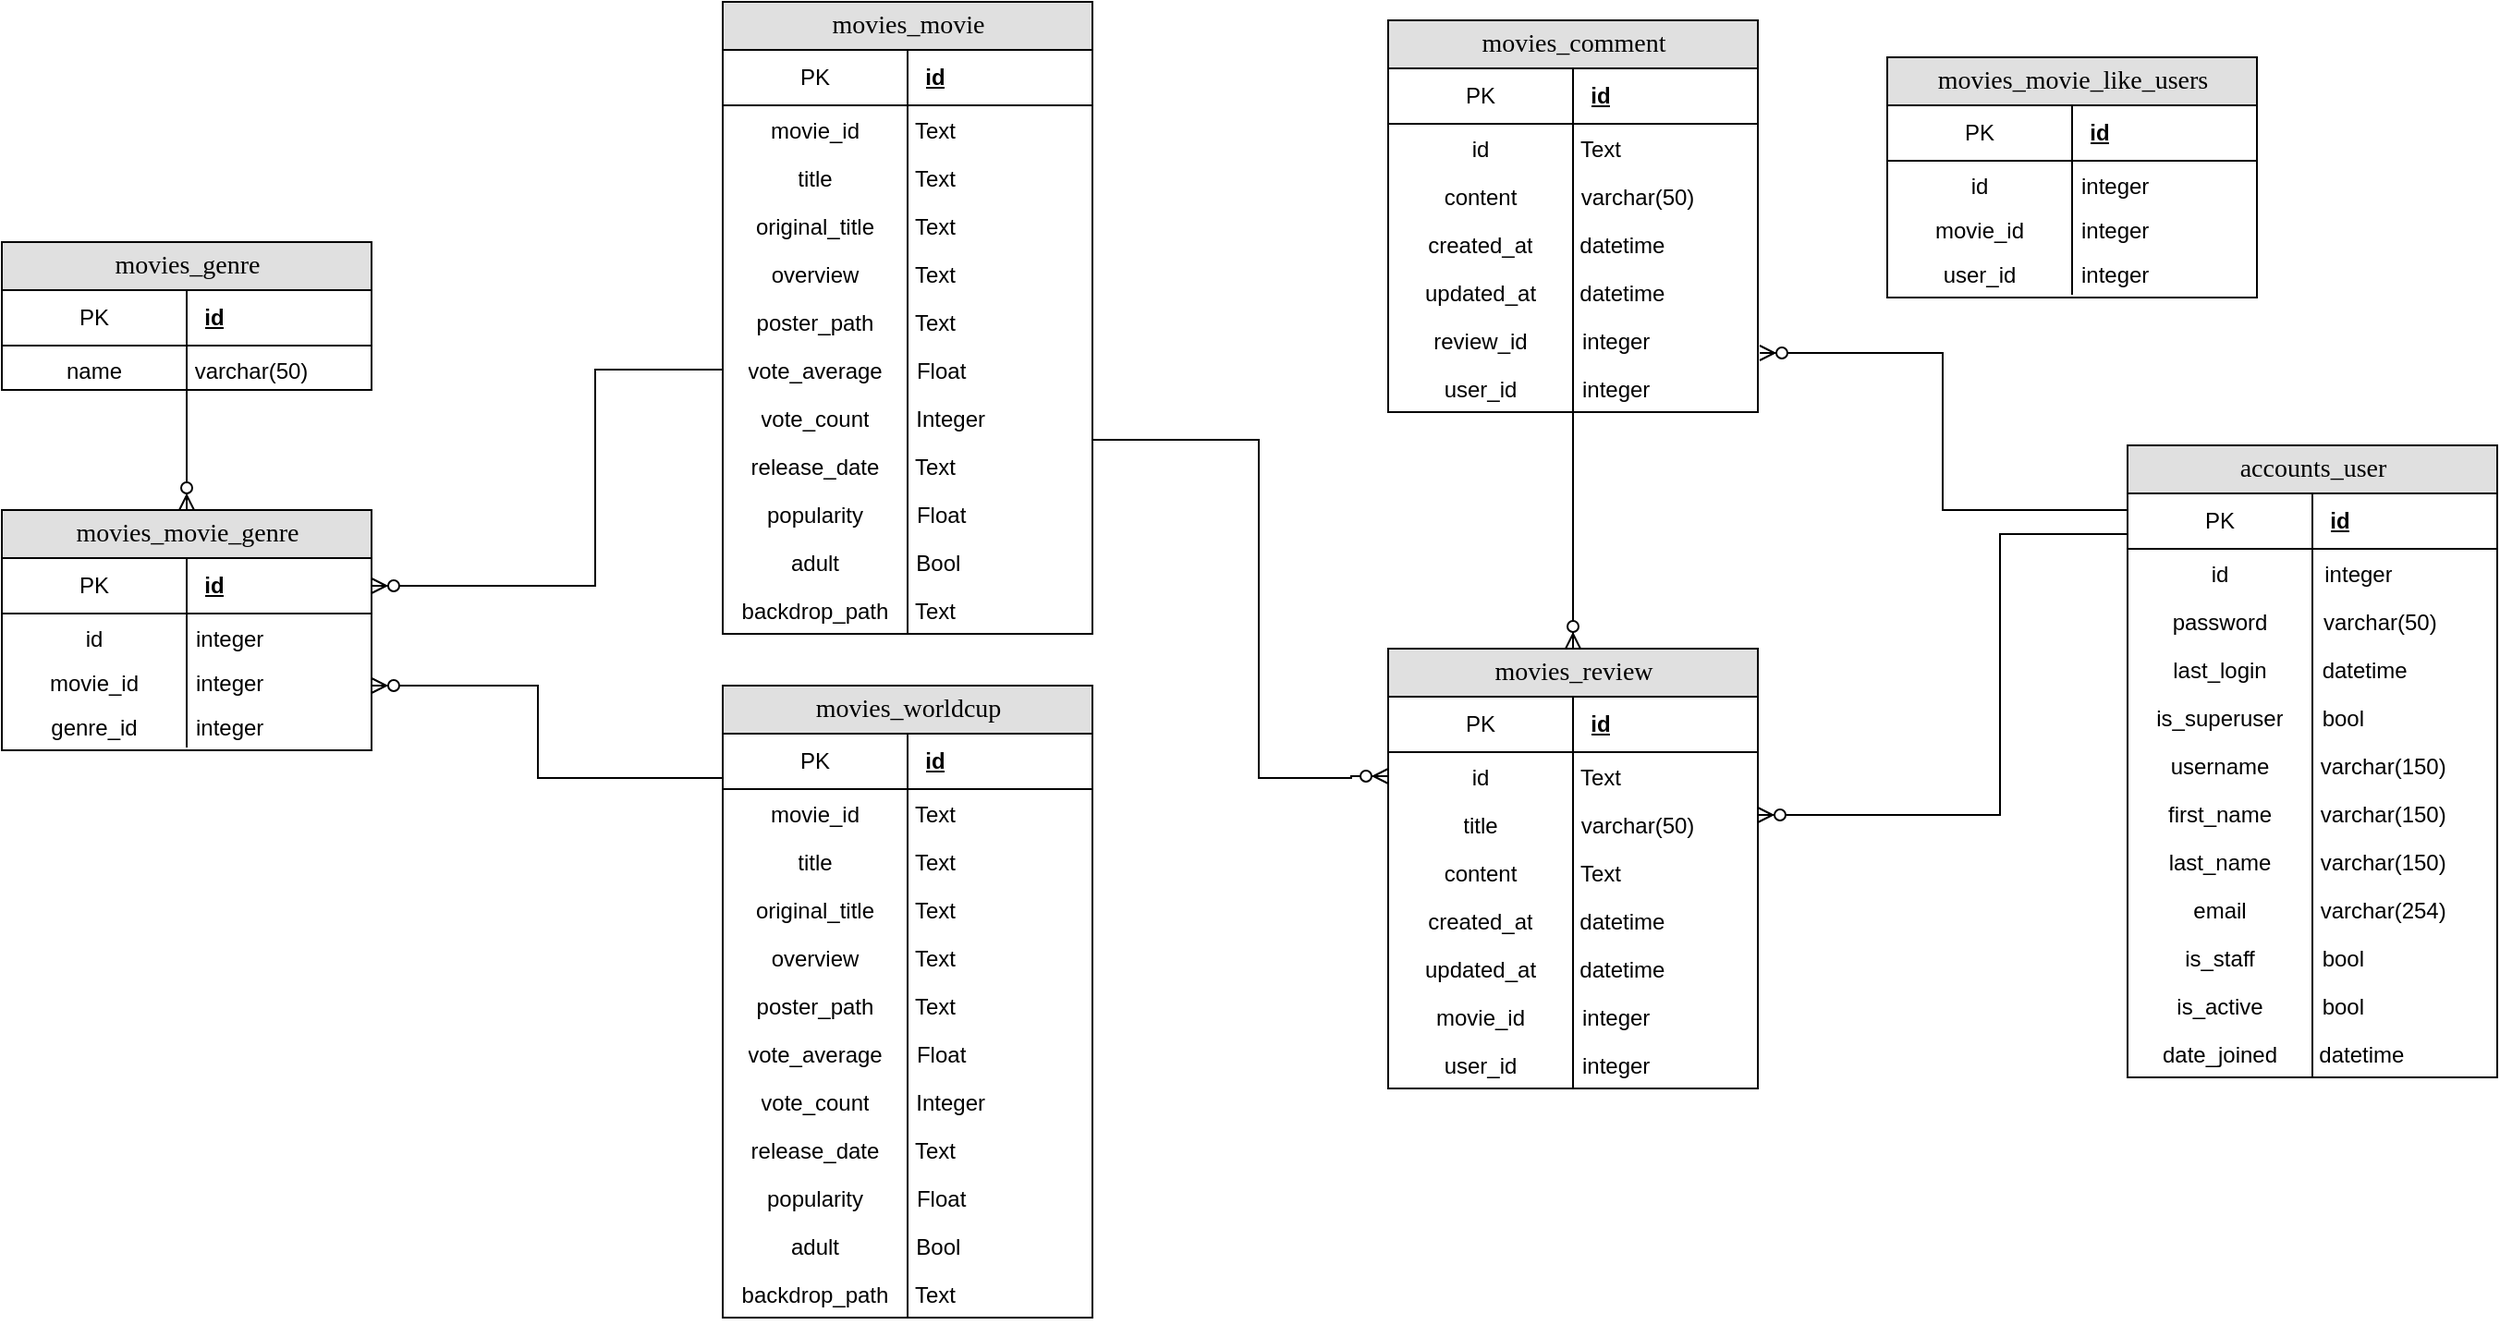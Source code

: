 <mxfile version="21.3.3" type="device">
  <diagram name="Page-1" id="e56a1550-8fbb-45ad-956c-1786394a9013">
    <mxGraphModel dx="2049" dy="1137" grid="1" gridSize="10" guides="1" tooltips="1" connect="1" arrows="1" fold="1" page="1" pageScale="1" pageWidth="1100" pageHeight="850" background="none" math="0" shadow="0">
      <root>
        <mxCell id="0" />
        <mxCell id="1" parent="0" />
        <mxCell id="yacdEGkcFhaqMKAfXrDm-109" value="movies_movie" style="swimlane;html=1;fontStyle=0;childLayout=stackLayout;horizontal=1;startSize=26;fillColor=#e0e0e0;horizontalStack=0;resizeParent=1;resizeLast=0;collapsible=1;marginBottom=0;swimlaneFillColor=#ffffff;align=center;rounded=0;shadow=0;comic=0;labelBackgroundColor=none;strokeWidth=1;fontFamily=Verdana;fontSize=14" vertex="1" parent="1">
          <mxGeometry x="410" y="40" width="200" height="342" as="geometry">
            <mxRectangle x="120" y="50" width="80" height="30" as="alternateBounds" />
          </mxGeometry>
        </mxCell>
        <mxCell id="yacdEGkcFhaqMKAfXrDm-110" value="id" style="shape=partialRectangle;top=0;left=0;right=0;bottom=1;html=1;align=center;verticalAlign=middle;fillColor=none;spacingLeft=34;spacingRight=4;whiteSpace=wrap;overflow=hidden;rotatable=0;points=[[0,0.5],[1,0.5]];portConstraint=eastwest;dropTarget=0;fontStyle=5;" vertex="1" parent="yacdEGkcFhaqMKAfXrDm-109">
          <mxGeometry y="26" width="200" height="30" as="geometry" />
        </mxCell>
        <mxCell id="yacdEGkcFhaqMKAfXrDm-111" value="PK" style="shape=partialRectangle;top=0;left=0;bottom=0;html=1;fillColor=none;align=center;verticalAlign=middle;spacingLeft=4;spacingRight=4;whiteSpace=wrap;overflow=hidden;rotatable=0;points=[];portConstraint=eastwest;part=1;" vertex="1" connectable="0" parent="yacdEGkcFhaqMKAfXrDm-110">
          <mxGeometry width="100" height="30" as="geometry" />
        </mxCell>
        <mxCell id="yacdEGkcFhaqMKAfXrDm-132" value="Text" style="shape=partialRectangle;top=0;left=0;right=0;bottom=0;html=1;align=center;verticalAlign=top;fillColor=none;spacingLeft=34;spacingRight=4;whiteSpace=wrap;overflow=hidden;rotatable=0;points=[[0,0.5],[1,0.5]];portConstraint=eastwest;dropTarget=0;" vertex="1" parent="yacdEGkcFhaqMKAfXrDm-109">
          <mxGeometry y="56" width="200" height="26" as="geometry" />
        </mxCell>
        <mxCell id="yacdEGkcFhaqMKAfXrDm-133" value="movie_id" style="shape=partialRectangle;top=0;left=0;bottom=0;html=1;fillColor=none;align=center;verticalAlign=top;spacingLeft=4;spacingRight=4;whiteSpace=wrap;overflow=hidden;rotatable=0;points=[];portConstraint=eastwest;part=1;" vertex="1" connectable="0" parent="yacdEGkcFhaqMKAfXrDm-132">
          <mxGeometry width="100" height="26" as="geometry" />
        </mxCell>
        <mxCell id="yacdEGkcFhaqMKAfXrDm-149" value="Text" style="shape=partialRectangle;top=0;left=0;right=0;bottom=0;html=1;align=center;verticalAlign=top;fillColor=none;spacingLeft=34;spacingRight=4;whiteSpace=wrap;overflow=hidden;rotatable=0;points=[[0,0.5],[1,0.5]];portConstraint=eastwest;dropTarget=0;" vertex="1" parent="yacdEGkcFhaqMKAfXrDm-109">
          <mxGeometry y="82" width="200" height="26" as="geometry" />
        </mxCell>
        <mxCell id="yacdEGkcFhaqMKAfXrDm-150" value="title" style="shape=partialRectangle;top=0;left=0;bottom=0;html=1;fillColor=none;align=center;verticalAlign=top;spacingLeft=4;spacingRight=4;whiteSpace=wrap;overflow=hidden;rotatable=0;points=[];portConstraint=eastwest;part=1;" vertex="1" connectable="0" parent="yacdEGkcFhaqMKAfXrDm-149">
          <mxGeometry width="100" height="26" as="geometry" />
        </mxCell>
        <mxCell id="yacdEGkcFhaqMKAfXrDm-151" value="Text" style="shape=partialRectangle;top=0;left=0;right=0;bottom=0;html=1;align=center;verticalAlign=top;fillColor=none;spacingLeft=34;spacingRight=4;whiteSpace=wrap;overflow=hidden;rotatable=0;points=[[0,0.5],[1,0.5]];portConstraint=eastwest;dropTarget=0;" vertex="1" parent="yacdEGkcFhaqMKAfXrDm-109">
          <mxGeometry y="108" width="200" height="26" as="geometry" />
        </mxCell>
        <mxCell id="yacdEGkcFhaqMKAfXrDm-152" value="original_title" style="shape=partialRectangle;top=0;left=0;bottom=0;html=1;fillColor=none;align=center;verticalAlign=top;spacingLeft=4;spacingRight=4;whiteSpace=wrap;overflow=hidden;rotatable=0;points=[];portConstraint=eastwest;part=1;" vertex="1" connectable="0" parent="yacdEGkcFhaqMKAfXrDm-151">
          <mxGeometry width="100" height="26" as="geometry" />
        </mxCell>
        <mxCell id="yacdEGkcFhaqMKAfXrDm-153" value="Text" style="shape=partialRectangle;top=0;left=0;right=0;bottom=0;html=1;align=center;verticalAlign=top;fillColor=none;spacingLeft=34;spacingRight=4;whiteSpace=wrap;overflow=hidden;rotatable=0;points=[[0,0.5],[1,0.5]];portConstraint=eastwest;dropTarget=0;" vertex="1" parent="yacdEGkcFhaqMKAfXrDm-109">
          <mxGeometry y="134" width="200" height="26" as="geometry" />
        </mxCell>
        <mxCell id="yacdEGkcFhaqMKAfXrDm-154" value="overview" style="shape=partialRectangle;top=0;left=0;bottom=0;html=1;fillColor=none;align=center;verticalAlign=top;spacingLeft=4;spacingRight=4;whiteSpace=wrap;overflow=hidden;rotatable=0;points=[];portConstraint=eastwest;part=1;" vertex="1" connectable="0" parent="yacdEGkcFhaqMKAfXrDm-153">
          <mxGeometry width="100" height="26" as="geometry" />
        </mxCell>
        <mxCell id="yacdEGkcFhaqMKAfXrDm-161" value="Text" style="shape=partialRectangle;top=0;left=0;right=0;bottom=0;html=1;align=center;verticalAlign=top;fillColor=none;spacingLeft=34;spacingRight=4;whiteSpace=wrap;overflow=hidden;rotatable=0;points=[[0,0.5],[1,0.5]];portConstraint=eastwest;dropTarget=0;" vertex="1" parent="yacdEGkcFhaqMKAfXrDm-109">
          <mxGeometry y="160" width="200" height="26" as="geometry" />
        </mxCell>
        <mxCell id="yacdEGkcFhaqMKAfXrDm-162" value="poster_path" style="shape=partialRectangle;top=0;left=0;bottom=0;html=1;fillColor=none;align=center;verticalAlign=top;spacingLeft=4;spacingRight=4;whiteSpace=wrap;overflow=hidden;rotatable=0;points=[];portConstraint=eastwest;part=1;" vertex="1" connectable="0" parent="yacdEGkcFhaqMKAfXrDm-161">
          <mxGeometry width="100" height="26" as="geometry" />
        </mxCell>
        <mxCell id="yacdEGkcFhaqMKAfXrDm-165" value="&amp;nbsp; Float" style="shape=partialRectangle;top=0;left=0;right=0;bottom=0;html=1;align=center;verticalAlign=top;fillColor=none;spacingLeft=34;spacingRight=4;whiteSpace=wrap;overflow=hidden;rotatable=0;points=[[0,0.5],[1,0.5]];portConstraint=eastwest;dropTarget=0;" vertex="1" parent="yacdEGkcFhaqMKAfXrDm-109">
          <mxGeometry y="186" width="200" height="26" as="geometry" />
        </mxCell>
        <mxCell id="yacdEGkcFhaqMKAfXrDm-166" value="vote_average" style="shape=partialRectangle;top=0;left=0;bottom=0;html=1;fillColor=none;align=center;verticalAlign=top;spacingLeft=4;spacingRight=4;whiteSpace=wrap;overflow=hidden;rotatable=0;points=[];portConstraint=eastwest;part=1;" vertex="1" connectable="0" parent="yacdEGkcFhaqMKAfXrDm-165">
          <mxGeometry width="100" height="26" as="geometry" />
        </mxCell>
        <mxCell id="yacdEGkcFhaqMKAfXrDm-163" value="&amp;nbsp; &amp;nbsp; &amp;nbsp;Integer" style="shape=partialRectangle;top=0;left=0;right=0;bottom=0;html=1;align=center;verticalAlign=top;fillColor=none;spacingLeft=34;spacingRight=4;whiteSpace=wrap;overflow=hidden;rotatable=0;points=[[0,0.5],[1,0.5]];portConstraint=eastwest;dropTarget=0;" vertex="1" parent="yacdEGkcFhaqMKAfXrDm-109">
          <mxGeometry y="212" width="200" height="26" as="geometry" />
        </mxCell>
        <mxCell id="yacdEGkcFhaqMKAfXrDm-164" value="vote_count" style="shape=partialRectangle;top=0;left=0;bottom=0;html=1;fillColor=none;align=center;verticalAlign=top;spacingLeft=4;spacingRight=4;whiteSpace=wrap;overflow=hidden;rotatable=0;points=[];portConstraint=eastwest;part=1;" vertex="1" connectable="0" parent="yacdEGkcFhaqMKAfXrDm-163">
          <mxGeometry width="100" height="26" as="geometry" />
        </mxCell>
        <mxCell id="yacdEGkcFhaqMKAfXrDm-159" value="Text" style="shape=partialRectangle;top=0;left=0;right=0;bottom=0;html=1;align=center;verticalAlign=top;fillColor=none;spacingLeft=34;spacingRight=4;whiteSpace=wrap;overflow=hidden;rotatable=0;points=[[0,0.5],[1,0.5]];portConstraint=eastwest;dropTarget=0;" vertex="1" parent="yacdEGkcFhaqMKAfXrDm-109">
          <mxGeometry y="238" width="200" height="26" as="geometry" />
        </mxCell>
        <mxCell id="yacdEGkcFhaqMKAfXrDm-160" value="release_date" style="shape=partialRectangle;top=0;left=0;bottom=0;html=1;fillColor=none;align=center;verticalAlign=top;spacingLeft=4;spacingRight=4;whiteSpace=wrap;overflow=hidden;rotatable=0;points=[];portConstraint=eastwest;part=1;" vertex="1" connectable="0" parent="yacdEGkcFhaqMKAfXrDm-159">
          <mxGeometry width="100" height="26" as="geometry" />
        </mxCell>
        <mxCell id="yacdEGkcFhaqMKAfXrDm-157" value="&amp;nbsp; Float" style="shape=partialRectangle;top=0;left=0;right=0;bottom=0;html=1;align=center;verticalAlign=top;fillColor=none;spacingLeft=34;spacingRight=4;whiteSpace=wrap;overflow=hidden;rotatable=0;points=[[0,0.5],[1,0.5]];portConstraint=eastwest;dropTarget=0;" vertex="1" parent="yacdEGkcFhaqMKAfXrDm-109">
          <mxGeometry y="264" width="200" height="26" as="geometry" />
        </mxCell>
        <mxCell id="yacdEGkcFhaqMKAfXrDm-158" value="popularity" style="shape=partialRectangle;top=0;left=0;bottom=0;html=1;fillColor=none;align=center;verticalAlign=top;spacingLeft=4;spacingRight=4;whiteSpace=wrap;overflow=hidden;rotatable=0;points=[];portConstraint=eastwest;part=1;" vertex="1" connectable="0" parent="yacdEGkcFhaqMKAfXrDm-157">
          <mxGeometry width="100" height="26" as="geometry" />
        </mxCell>
        <mxCell id="yacdEGkcFhaqMKAfXrDm-147" value="&amp;nbsp;Bool" style="shape=partialRectangle;top=0;left=0;right=0;bottom=0;html=1;align=center;verticalAlign=top;fillColor=none;spacingLeft=34;spacingRight=4;whiteSpace=wrap;overflow=hidden;rotatable=0;points=[[0,0.5],[1,0.5]];portConstraint=eastwest;dropTarget=0;" vertex="1" parent="yacdEGkcFhaqMKAfXrDm-109">
          <mxGeometry y="290" width="200" height="26" as="geometry" />
        </mxCell>
        <mxCell id="yacdEGkcFhaqMKAfXrDm-148" value="adult" style="shape=partialRectangle;top=0;left=0;bottom=0;html=1;fillColor=none;align=center;verticalAlign=top;spacingLeft=4;spacingRight=4;whiteSpace=wrap;overflow=hidden;rotatable=0;points=[];portConstraint=eastwest;part=1;" vertex="1" connectable="0" parent="yacdEGkcFhaqMKAfXrDm-147">
          <mxGeometry width="100" height="26" as="geometry" />
        </mxCell>
        <mxCell id="yacdEGkcFhaqMKAfXrDm-145" value="Text" style="shape=partialRectangle;top=0;left=0;right=0;bottom=0;html=1;align=center;verticalAlign=top;fillColor=none;spacingLeft=34;spacingRight=4;whiteSpace=wrap;overflow=hidden;rotatable=0;points=[[0,0.5],[1,0.5]];portConstraint=eastwest;dropTarget=0;" vertex="1" parent="yacdEGkcFhaqMKAfXrDm-109">
          <mxGeometry y="316" width="200" height="26" as="geometry" />
        </mxCell>
        <mxCell id="yacdEGkcFhaqMKAfXrDm-146" value="&lt;font style=&quot;font-size: 12px;&quot;&gt;backdrop_path&lt;/font&gt;" style="shape=partialRectangle;top=0;left=0;bottom=0;html=1;fillColor=none;align=center;verticalAlign=top;spacingLeft=4;spacingRight=4;whiteSpace=wrap;overflow=hidden;rotatable=0;points=[];portConstraint=eastwest;part=1;" vertex="1" connectable="0" parent="yacdEGkcFhaqMKAfXrDm-145">
          <mxGeometry width="100" height="26" as="geometry" />
        </mxCell>
        <mxCell id="yacdEGkcFhaqMKAfXrDm-169" value="movies_worldcup" style="swimlane;html=1;fontStyle=0;childLayout=stackLayout;horizontal=1;startSize=26;fillColor=#e0e0e0;horizontalStack=0;resizeParent=1;resizeLast=0;collapsible=1;marginBottom=0;swimlaneFillColor=#ffffff;align=center;rounded=0;shadow=0;comic=0;labelBackgroundColor=none;strokeWidth=1;fontFamily=Verdana;fontSize=14" vertex="1" parent="1">
          <mxGeometry x="410" y="410" width="200" height="342" as="geometry">
            <mxRectangle x="120" y="50" width="80" height="30" as="alternateBounds" />
          </mxGeometry>
        </mxCell>
        <mxCell id="yacdEGkcFhaqMKAfXrDm-170" value="id" style="shape=partialRectangle;top=0;left=0;right=0;bottom=1;html=1;align=center;verticalAlign=middle;fillColor=none;spacingLeft=34;spacingRight=4;whiteSpace=wrap;overflow=hidden;rotatable=0;points=[[0,0.5],[1,0.5]];portConstraint=eastwest;dropTarget=0;fontStyle=5;" vertex="1" parent="yacdEGkcFhaqMKAfXrDm-169">
          <mxGeometry y="26" width="200" height="30" as="geometry" />
        </mxCell>
        <mxCell id="yacdEGkcFhaqMKAfXrDm-171" value="PK" style="shape=partialRectangle;top=0;left=0;bottom=0;html=1;fillColor=none;align=center;verticalAlign=middle;spacingLeft=4;spacingRight=4;whiteSpace=wrap;overflow=hidden;rotatable=0;points=[];portConstraint=eastwest;part=1;" vertex="1" connectable="0" parent="yacdEGkcFhaqMKAfXrDm-170">
          <mxGeometry width="100" height="30" as="geometry" />
        </mxCell>
        <mxCell id="yacdEGkcFhaqMKAfXrDm-172" value="Text" style="shape=partialRectangle;top=0;left=0;right=0;bottom=0;html=1;align=center;verticalAlign=top;fillColor=none;spacingLeft=34;spacingRight=4;whiteSpace=wrap;overflow=hidden;rotatable=0;points=[[0,0.5],[1,0.5]];portConstraint=eastwest;dropTarget=0;" vertex="1" parent="yacdEGkcFhaqMKAfXrDm-169">
          <mxGeometry y="56" width="200" height="26" as="geometry" />
        </mxCell>
        <mxCell id="yacdEGkcFhaqMKAfXrDm-173" value="movie_id" style="shape=partialRectangle;top=0;left=0;bottom=0;html=1;fillColor=none;align=center;verticalAlign=top;spacingLeft=4;spacingRight=4;whiteSpace=wrap;overflow=hidden;rotatable=0;points=[];portConstraint=eastwest;part=1;" vertex="1" connectable="0" parent="yacdEGkcFhaqMKAfXrDm-172">
          <mxGeometry width="100" height="26" as="geometry" />
        </mxCell>
        <mxCell id="yacdEGkcFhaqMKAfXrDm-175" value="Text" style="shape=partialRectangle;top=0;left=0;right=0;bottom=0;html=1;align=center;verticalAlign=top;fillColor=none;spacingLeft=34;spacingRight=4;whiteSpace=wrap;overflow=hidden;rotatable=0;points=[[0,0.5],[1,0.5]];portConstraint=eastwest;dropTarget=0;" vertex="1" parent="yacdEGkcFhaqMKAfXrDm-169">
          <mxGeometry y="82" width="200" height="26" as="geometry" />
        </mxCell>
        <mxCell id="yacdEGkcFhaqMKAfXrDm-176" value="title" style="shape=partialRectangle;top=0;left=0;bottom=0;html=1;fillColor=none;align=center;verticalAlign=top;spacingLeft=4;spacingRight=4;whiteSpace=wrap;overflow=hidden;rotatable=0;points=[];portConstraint=eastwest;part=1;" vertex="1" connectable="0" parent="yacdEGkcFhaqMKAfXrDm-175">
          <mxGeometry width="100" height="26" as="geometry" />
        </mxCell>
        <mxCell id="yacdEGkcFhaqMKAfXrDm-177" value="Text" style="shape=partialRectangle;top=0;left=0;right=0;bottom=0;html=1;align=center;verticalAlign=top;fillColor=none;spacingLeft=34;spacingRight=4;whiteSpace=wrap;overflow=hidden;rotatable=0;points=[[0,0.5],[1,0.5]];portConstraint=eastwest;dropTarget=0;" vertex="1" parent="yacdEGkcFhaqMKAfXrDm-169">
          <mxGeometry y="108" width="200" height="26" as="geometry" />
        </mxCell>
        <mxCell id="yacdEGkcFhaqMKAfXrDm-178" value="original_title" style="shape=partialRectangle;top=0;left=0;bottom=0;html=1;fillColor=none;align=center;verticalAlign=top;spacingLeft=4;spacingRight=4;whiteSpace=wrap;overflow=hidden;rotatable=0;points=[];portConstraint=eastwest;part=1;" vertex="1" connectable="0" parent="yacdEGkcFhaqMKAfXrDm-177">
          <mxGeometry width="100" height="26" as="geometry" />
        </mxCell>
        <mxCell id="yacdEGkcFhaqMKAfXrDm-179" value="Text" style="shape=partialRectangle;top=0;left=0;right=0;bottom=0;html=1;align=center;verticalAlign=top;fillColor=none;spacingLeft=34;spacingRight=4;whiteSpace=wrap;overflow=hidden;rotatable=0;points=[[0,0.5],[1,0.5]];portConstraint=eastwest;dropTarget=0;" vertex="1" parent="yacdEGkcFhaqMKAfXrDm-169">
          <mxGeometry y="134" width="200" height="26" as="geometry" />
        </mxCell>
        <mxCell id="yacdEGkcFhaqMKAfXrDm-180" value="overview" style="shape=partialRectangle;top=0;left=0;bottom=0;html=1;fillColor=none;align=center;verticalAlign=top;spacingLeft=4;spacingRight=4;whiteSpace=wrap;overflow=hidden;rotatable=0;points=[];portConstraint=eastwest;part=1;" vertex="1" connectable="0" parent="yacdEGkcFhaqMKAfXrDm-179">
          <mxGeometry width="100" height="26" as="geometry" />
        </mxCell>
        <mxCell id="yacdEGkcFhaqMKAfXrDm-181" value="Text" style="shape=partialRectangle;top=0;left=0;right=0;bottom=0;html=1;align=center;verticalAlign=top;fillColor=none;spacingLeft=34;spacingRight=4;whiteSpace=wrap;overflow=hidden;rotatable=0;points=[[0,0.5],[1,0.5]];portConstraint=eastwest;dropTarget=0;" vertex="1" parent="yacdEGkcFhaqMKAfXrDm-169">
          <mxGeometry y="160" width="200" height="26" as="geometry" />
        </mxCell>
        <mxCell id="yacdEGkcFhaqMKAfXrDm-182" value="poster_path" style="shape=partialRectangle;top=0;left=0;bottom=0;html=1;fillColor=none;align=center;verticalAlign=top;spacingLeft=4;spacingRight=4;whiteSpace=wrap;overflow=hidden;rotatable=0;points=[];portConstraint=eastwest;part=1;" vertex="1" connectable="0" parent="yacdEGkcFhaqMKAfXrDm-181">
          <mxGeometry width="100" height="26" as="geometry" />
        </mxCell>
        <mxCell id="yacdEGkcFhaqMKAfXrDm-183" value="&amp;nbsp; Float" style="shape=partialRectangle;top=0;left=0;right=0;bottom=0;html=1;align=center;verticalAlign=top;fillColor=none;spacingLeft=34;spacingRight=4;whiteSpace=wrap;overflow=hidden;rotatable=0;points=[[0,0.5],[1,0.5]];portConstraint=eastwest;dropTarget=0;" vertex="1" parent="yacdEGkcFhaqMKAfXrDm-169">
          <mxGeometry y="186" width="200" height="26" as="geometry" />
        </mxCell>
        <mxCell id="yacdEGkcFhaqMKAfXrDm-184" value="vote_average" style="shape=partialRectangle;top=0;left=0;bottom=0;html=1;fillColor=none;align=center;verticalAlign=top;spacingLeft=4;spacingRight=4;whiteSpace=wrap;overflow=hidden;rotatable=0;points=[];portConstraint=eastwest;part=1;" vertex="1" connectable="0" parent="yacdEGkcFhaqMKAfXrDm-183">
          <mxGeometry width="100" height="26" as="geometry" />
        </mxCell>
        <mxCell id="yacdEGkcFhaqMKAfXrDm-185" value="&amp;nbsp; &amp;nbsp; &amp;nbsp;Integer" style="shape=partialRectangle;top=0;left=0;right=0;bottom=0;html=1;align=center;verticalAlign=top;fillColor=none;spacingLeft=34;spacingRight=4;whiteSpace=wrap;overflow=hidden;rotatable=0;points=[[0,0.5],[1,0.5]];portConstraint=eastwest;dropTarget=0;" vertex="1" parent="yacdEGkcFhaqMKAfXrDm-169">
          <mxGeometry y="212" width="200" height="26" as="geometry" />
        </mxCell>
        <mxCell id="yacdEGkcFhaqMKAfXrDm-186" value="vote_count" style="shape=partialRectangle;top=0;left=0;bottom=0;html=1;fillColor=none;align=center;verticalAlign=top;spacingLeft=4;spacingRight=4;whiteSpace=wrap;overflow=hidden;rotatable=0;points=[];portConstraint=eastwest;part=1;" vertex="1" connectable="0" parent="yacdEGkcFhaqMKAfXrDm-185">
          <mxGeometry width="100" height="26" as="geometry" />
        </mxCell>
        <mxCell id="yacdEGkcFhaqMKAfXrDm-187" value="Text" style="shape=partialRectangle;top=0;left=0;right=0;bottom=0;html=1;align=center;verticalAlign=top;fillColor=none;spacingLeft=34;spacingRight=4;whiteSpace=wrap;overflow=hidden;rotatable=0;points=[[0,0.5],[1,0.5]];portConstraint=eastwest;dropTarget=0;" vertex="1" parent="yacdEGkcFhaqMKAfXrDm-169">
          <mxGeometry y="238" width="200" height="26" as="geometry" />
        </mxCell>
        <mxCell id="yacdEGkcFhaqMKAfXrDm-188" value="release_date" style="shape=partialRectangle;top=0;left=0;bottom=0;html=1;fillColor=none;align=center;verticalAlign=top;spacingLeft=4;spacingRight=4;whiteSpace=wrap;overflow=hidden;rotatable=0;points=[];portConstraint=eastwest;part=1;" vertex="1" connectable="0" parent="yacdEGkcFhaqMKAfXrDm-187">
          <mxGeometry width="100" height="26" as="geometry" />
        </mxCell>
        <mxCell id="yacdEGkcFhaqMKAfXrDm-189" value="&amp;nbsp; Float" style="shape=partialRectangle;top=0;left=0;right=0;bottom=0;html=1;align=center;verticalAlign=top;fillColor=none;spacingLeft=34;spacingRight=4;whiteSpace=wrap;overflow=hidden;rotatable=0;points=[[0,0.5],[1,0.5]];portConstraint=eastwest;dropTarget=0;" vertex="1" parent="yacdEGkcFhaqMKAfXrDm-169">
          <mxGeometry y="264" width="200" height="26" as="geometry" />
        </mxCell>
        <mxCell id="yacdEGkcFhaqMKAfXrDm-190" value="popularity" style="shape=partialRectangle;top=0;left=0;bottom=0;html=1;fillColor=none;align=center;verticalAlign=top;spacingLeft=4;spacingRight=4;whiteSpace=wrap;overflow=hidden;rotatable=0;points=[];portConstraint=eastwest;part=1;" vertex="1" connectable="0" parent="yacdEGkcFhaqMKAfXrDm-189">
          <mxGeometry width="100" height="26" as="geometry" />
        </mxCell>
        <mxCell id="yacdEGkcFhaqMKAfXrDm-191" value="&amp;nbsp;Bool" style="shape=partialRectangle;top=0;left=0;right=0;bottom=0;html=1;align=center;verticalAlign=top;fillColor=none;spacingLeft=34;spacingRight=4;whiteSpace=wrap;overflow=hidden;rotatable=0;points=[[0,0.5],[1,0.5]];portConstraint=eastwest;dropTarget=0;" vertex="1" parent="yacdEGkcFhaqMKAfXrDm-169">
          <mxGeometry y="290" width="200" height="26" as="geometry" />
        </mxCell>
        <mxCell id="yacdEGkcFhaqMKAfXrDm-192" value="adult" style="shape=partialRectangle;top=0;left=0;bottom=0;html=1;fillColor=none;align=center;verticalAlign=top;spacingLeft=4;spacingRight=4;whiteSpace=wrap;overflow=hidden;rotatable=0;points=[];portConstraint=eastwest;part=1;" vertex="1" connectable="0" parent="yacdEGkcFhaqMKAfXrDm-191">
          <mxGeometry width="100" height="26" as="geometry" />
        </mxCell>
        <mxCell id="yacdEGkcFhaqMKAfXrDm-193" value="Text" style="shape=partialRectangle;top=0;left=0;right=0;bottom=0;html=1;align=center;verticalAlign=top;fillColor=none;spacingLeft=34;spacingRight=4;whiteSpace=wrap;overflow=hidden;rotatable=0;points=[[0,0.5],[1,0.5]];portConstraint=eastwest;dropTarget=0;" vertex="1" parent="yacdEGkcFhaqMKAfXrDm-169">
          <mxGeometry y="316" width="200" height="26" as="geometry" />
        </mxCell>
        <mxCell id="yacdEGkcFhaqMKAfXrDm-194" value="&lt;font style=&quot;font-size: 12px;&quot;&gt;backdrop_path&lt;/font&gt;" style="shape=partialRectangle;top=0;left=0;bottom=0;html=1;fillColor=none;align=center;verticalAlign=top;spacingLeft=4;spacingRight=4;whiteSpace=wrap;overflow=hidden;rotatable=0;points=[];portConstraint=eastwest;part=1;" vertex="1" connectable="0" parent="yacdEGkcFhaqMKAfXrDm-193">
          <mxGeometry width="100" height="26" as="geometry" />
        </mxCell>
        <mxCell id="yacdEGkcFhaqMKAfXrDm-195" value="movies_genre" style="swimlane;html=1;fontStyle=0;childLayout=stackLayout;horizontal=1;startSize=26;fillColor=#e0e0e0;horizontalStack=0;resizeParent=1;resizeLast=0;collapsible=1;marginBottom=0;swimlaneFillColor=#ffffff;align=center;rounded=0;shadow=0;comic=0;labelBackgroundColor=none;strokeWidth=1;fontFamily=Verdana;fontSize=14" vertex="1" parent="1">
          <mxGeometry x="20" y="170" width="200" height="80" as="geometry">
            <mxRectangle x="120" y="50" width="80" height="30" as="alternateBounds" />
          </mxGeometry>
        </mxCell>
        <mxCell id="yacdEGkcFhaqMKAfXrDm-196" value="id" style="shape=partialRectangle;top=0;left=0;right=0;bottom=1;html=1;align=center;verticalAlign=middle;fillColor=none;spacingLeft=34;spacingRight=4;whiteSpace=wrap;overflow=hidden;rotatable=0;points=[[0,0.5],[1,0.5]];portConstraint=eastwest;dropTarget=0;fontStyle=5;" vertex="1" parent="yacdEGkcFhaqMKAfXrDm-195">
          <mxGeometry y="26" width="200" height="30" as="geometry" />
        </mxCell>
        <mxCell id="yacdEGkcFhaqMKAfXrDm-197" value="PK" style="shape=partialRectangle;top=0;left=0;bottom=0;html=1;fillColor=none;align=center;verticalAlign=middle;spacingLeft=4;spacingRight=4;whiteSpace=wrap;overflow=hidden;rotatable=0;points=[];portConstraint=eastwest;part=1;" vertex="1" connectable="0" parent="yacdEGkcFhaqMKAfXrDm-196">
          <mxGeometry width="100" height="30" as="geometry" />
        </mxCell>
        <mxCell id="yacdEGkcFhaqMKAfXrDm-219" value="&amp;nbsp; &amp;nbsp; &amp;nbsp; &amp;nbsp; &amp;nbsp; &amp;nbsp; varchar(50)" style="shape=partialRectangle;top=0;left=0;right=0;bottom=0;html=1;align=center;verticalAlign=top;fillColor=none;spacingLeft=34;spacingRight=4;whiteSpace=wrap;overflow=hidden;rotatable=0;points=[[0,0.5],[1,0.5]];portConstraint=eastwest;dropTarget=0;" vertex="1" parent="yacdEGkcFhaqMKAfXrDm-195">
          <mxGeometry y="56" width="200" height="24" as="geometry" />
        </mxCell>
        <mxCell id="yacdEGkcFhaqMKAfXrDm-220" value="&lt;font style=&quot;font-size: 12px;&quot;&gt;name&lt;/font&gt;" style="shape=partialRectangle;top=0;left=0;bottom=0;html=1;fillColor=none;align=center;verticalAlign=top;spacingLeft=4;spacingRight=4;whiteSpace=wrap;overflow=hidden;rotatable=0;points=[];portConstraint=eastwest;part=1;" vertex="1" connectable="0" parent="yacdEGkcFhaqMKAfXrDm-219">
          <mxGeometry width="100" height="24" as="geometry" />
        </mxCell>
        <mxCell id="yacdEGkcFhaqMKAfXrDm-221" value="movies_movie_genre" style="swimlane;html=1;fontStyle=0;childLayout=stackLayout;horizontal=1;startSize=26;fillColor=#e0e0e0;horizontalStack=0;resizeParent=1;resizeLast=0;collapsible=1;marginBottom=0;swimlaneFillColor=#ffffff;align=center;rounded=0;shadow=0;comic=0;labelBackgroundColor=none;strokeWidth=1;fontFamily=Verdana;fontSize=14" vertex="1" parent="1">
          <mxGeometry x="20" y="315" width="200" height="130" as="geometry">
            <mxRectangle x="120" y="50" width="80" height="30" as="alternateBounds" />
          </mxGeometry>
        </mxCell>
        <mxCell id="yacdEGkcFhaqMKAfXrDm-222" value="id" style="shape=partialRectangle;top=0;left=0;right=0;bottom=1;html=1;align=center;verticalAlign=middle;fillColor=none;spacingLeft=34;spacingRight=4;whiteSpace=wrap;overflow=hidden;rotatable=0;points=[[0,0.5],[1,0.5]];portConstraint=eastwest;dropTarget=0;fontStyle=5;" vertex="1" parent="yacdEGkcFhaqMKAfXrDm-221">
          <mxGeometry y="26" width="200" height="30" as="geometry" />
        </mxCell>
        <mxCell id="yacdEGkcFhaqMKAfXrDm-223" value="PK" style="shape=partialRectangle;top=0;left=0;bottom=0;html=1;fillColor=none;align=center;verticalAlign=middle;spacingLeft=4;spacingRight=4;whiteSpace=wrap;overflow=hidden;rotatable=0;points=[];portConstraint=eastwest;part=1;" vertex="1" connectable="0" parent="yacdEGkcFhaqMKAfXrDm-222">
          <mxGeometry width="100" height="30" as="geometry" />
        </mxCell>
        <mxCell id="yacdEGkcFhaqMKAfXrDm-227" value="&amp;nbsp; &amp;nbsp; &amp;nbsp;integer" style="shape=partialRectangle;top=0;left=0;right=0;bottom=0;html=1;align=center;verticalAlign=top;fillColor=none;spacingLeft=34;spacingRight=4;whiteSpace=wrap;overflow=hidden;rotatable=0;points=[[0,0.5],[1,0.5]];portConstraint=eastwest;dropTarget=0;" vertex="1" parent="yacdEGkcFhaqMKAfXrDm-221">
          <mxGeometry y="56" width="200" height="24" as="geometry" />
        </mxCell>
        <mxCell id="yacdEGkcFhaqMKAfXrDm-228" value="&lt;font style=&quot;font-size: 12px;&quot;&gt;id&lt;/font&gt;" style="shape=partialRectangle;top=0;left=0;bottom=0;html=1;fillColor=none;align=center;verticalAlign=top;spacingLeft=4;spacingRight=4;whiteSpace=wrap;overflow=hidden;rotatable=0;points=[];portConstraint=eastwest;part=1;" vertex="1" connectable="0" parent="yacdEGkcFhaqMKAfXrDm-227">
          <mxGeometry width="100" height="24" as="geometry" />
        </mxCell>
        <mxCell id="yacdEGkcFhaqMKAfXrDm-231" value="&amp;nbsp; &amp;nbsp; &amp;nbsp;integer" style="shape=partialRectangle;top=0;left=0;right=0;bottom=0;html=1;align=center;verticalAlign=top;fillColor=none;spacingLeft=34;spacingRight=4;whiteSpace=wrap;overflow=hidden;rotatable=0;points=[[0,0.5],[1,0.5]];portConstraint=eastwest;dropTarget=0;" vertex="1" parent="yacdEGkcFhaqMKAfXrDm-221">
          <mxGeometry y="80" width="200" height="24" as="geometry" />
        </mxCell>
        <mxCell id="yacdEGkcFhaqMKAfXrDm-232" value="&lt;font style=&quot;font-size: 12px;&quot;&gt;movie_id&lt;/font&gt;" style="shape=partialRectangle;top=0;left=0;bottom=0;html=1;fillColor=none;align=center;verticalAlign=top;spacingLeft=4;spacingRight=4;whiteSpace=wrap;overflow=hidden;rotatable=0;points=[];portConstraint=eastwest;part=1;" vertex="1" connectable="0" parent="yacdEGkcFhaqMKAfXrDm-231">
          <mxGeometry width="100" height="24" as="geometry" />
        </mxCell>
        <mxCell id="yacdEGkcFhaqMKAfXrDm-233" value="&amp;nbsp; &amp;nbsp; &amp;nbsp;integer" style="shape=partialRectangle;top=0;left=0;right=0;bottom=0;html=1;align=center;verticalAlign=top;fillColor=none;spacingLeft=34;spacingRight=4;whiteSpace=wrap;overflow=hidden;rotatable=0;points=[[0,0.5],[1,0.5]];portConstraint=eastwest;dropTarget=0;" vertex="1" parent="yacdEGkcFhaqMKAfXrDm-221">
          <mxGeometry y="104" width="200" height="24" as="geometry" />
        </mxCell>
        <mxCell id="yacdEGkcFhaqMKAfXrDm-234" value="&lt;font style=&quot;font-size: 12px;&quot;&gt;genre_id&lt;/font&gt;" style="shape=partialRectangle;top=0;left=0;bottom=0;html=1;fillColor=none;align=center;verticalAlign=top;spacingLeft=4;spacingRight=4;whiteSpace=wrap;overflow=hidden;rotatable=0;points=[];portConstraint=eastwest;part=1;" vertex="1" connectable="0" parent="yacdEGkcFhaqMKAfXrDm-233">
          <mxGeometry width="100" height="24" as="geometry" />
        </mxCell>
        <mxCell id="yacdEGkcFhaqMKAfXrDm-248" value="movies_comment" style="swimlane;html=1;fontStyle=0;childLayout=stackLayout;horizontal=1;startSize=26;fillColor=#e0e0e0;horizontalStack=0;resizeParent=1;resizeLast=0;collapsible=1;marginBottom=0;swimlaneFillColor=#ffffff;align=center;rounded=0;shadow=0;comic=0;labelBackgroundColor=none;strokeWidth=1;fontFamily=Verdana;fontSize=14" vertex="1" parent="1">
          <mxGeometry x="770" y="50" width="200" height="212" as="geometry">
            <mxRectangle x="120" y="50" width="80" height="30" as="alternateBounds" />
          </mxGeometry>
        </mxCell>
        <mxCell id="yacdEGkcFhaqMKAfXrDm-249" value="id" style="shape=partialRectangle;top=0;left=0;right=0;bottom=1;html=1;align=center;verticalAlign=middle;fillColor=none;spacingLeft=34;spacingRight=4;whiteSpace=wrap;overflow=hidden;rotatable=0;points=[[0,0.5],[1,0.5]];portConstraint=eastwest;dropTarget=0;fontStyle=5;" vertex="1" parent="yacdEGkcFhaqMKAfXrDm-248">
          <mxGeometry y="26" width="200" height="30" as="geometry" />
        </mxCell>
        <mxCell id="yacdEGkcFhaqMKAfXrDm-250" value="PK" style="shape=partialRectangle;top=0;left=0;bottom=0;html=1;fillColor=none;align=center;verticalAlign=middle;spacingLeft=4;spacingRight=4;whiteSpace=wrap;overflow=hidden;rotatable=0;points=[];portConstraint=eastwest;part=1;" vertex="1" connectable="0" parent="yacdEGkcFhaqMKAfXrDm-249">
          <mxGeometry width="100" height="30" as="geometry" />
        </mxCell>
        <mxCell id="yacdEGkcFhaqMKAfXrDm-251" value="Text" style="shape=partialRectangle;top=0;left=0;right=0;bottom=0;html=1;align=center;verticalAlign=top;fillColor=none;spacingLeft=34;spacingRight=4;whiteSpace=wrap;overflow=hidden;rotatable=0;points=[[0,0.5],[1,0.5]];portConstraint=eastwest;dropTarget=0;" vertex="1" parent="yacdEGkcFhaqMKAfXrDm-248">
          <mxGeometry y="56" width="200" height="26" as="geometry" />
        </mxCell>
        <mxCell id="yacdEGkcFhaqMKAfXrDm-252" value="id" style="shape=partialRectangle;top=0;left=0;bottom=0;html=1;fillColor=none;align=center;verticalAlign=top;spacingLeft=4;spacingRight=4;whiteSpace=wrap;overflow=hidden;rotatable=0;points=[];portConstraint=eastwest;part=1;" vertex="1" connectable="0" parent="yacdEGkcFhaqMKAfXrDm-251">
          <mxGeometry width="100" height="26" as="geometry" />
        </mxCell>
        <mxCell id="yacdEGkcFhaqMKAfXrDm-277" value="&amp;nbsp; &amp;nbsp; &amp;nbsp; &amp;nbsp; &amp;nbsp; &amp;nbsp; varchar(50)" style="shape=partialRectangle;top=0;left=0;right=0;bottom=0;html=1;align=center;verticalAlign=top;fillColor=none;spacingLeft=34;spacingRight=4;whiteSpace=wrap;overflow=hidden;rotatable=0;points=[[0,0.5],[1,0.5]];portConstraint=eastwest;dropTarget=0;" vertex="1" parent="yacdEGkcFhaqMKAfXrDm-248">
          <mxGeometry y="82" width="200" height="26" as="geometry" />
        </mxCell>
        <mxCell id="yacdEGkcFhaqMKAfXrDm-278" value="content" style="shape=partialRectangle;top=0;left=0;bottom=0;html=1;fillColor=none;align=center;verticalAlign=top;spacingLeft=4;spacingRight=4;whiteSpace=wrap;overflow=hidden;rotatable=0;points=[];portConstraint=eastwest;part=1;" vertex="1" connectable="0" parent="yacdEGkcFhaqMKAfXrDm-277">
          <mxGeometry width="100" height="26" as="geometry" />
        </mxCell>
        <mxCell id="yacdEGkcFhaqMKAfXrDm-279" value="&amp;nbsp; &amp;nbsp; &amp;nbsp; &amp;nbsp;datetime" style="shape=partialRectangle;top=0;left=0;right=0;bottom=0;html=1;align=center;verticalAlign=top;fillColor=none;spacingLeft=34;spacingRight=4;whiteSpace=wrap;overflow=hidden;rotatable=0;points=[[0,0.5],[1,0.5]];portConstraint=eastwest;dropTarget=0;" vertex="1" parent="yacdEGkcFhaqMKAfXrDm-248">
          <mxGeometry y="108" width="200" height="26" as="geometry" />
        </mxCell>
        <mxCell id="yacdEGkcFhaqMKAfXrDm-280" value="created_at" style="shape=partialRectangle;top=0;left=0;bottom=0;html=1;fillColor=none;align=center;verticalAlign=top;spacingLeft=4;spacingRight=4;whiteSpace=wrap;overflow=hidden;rotatable=0;points=[];portConstraint=eastwest;part=1;" vertex="1" connectable="0" parent="yacdEGkcFhaqMKAfXrDm-279">
          <mxGeometry width="100" height="26" as="geometry" />
        </mxCell>
        <mxCell id="yacdEGkcFhaqMKAfXrDm-281" value="&amp;nbsp; &amp;nbsp; &amp;nbsp; &amp;nbsp;datetime" style="shape=partialRectangle;top=0;left=0;right=0;bottom=0;html=1;align=center;verticalAlign=top;fillColor=none;spacingLeft=34;spacingRight=4;whiteSpace=wrap;overflow=hidden;rotatable=0;points=[[0,0.5],[1,0.5]];portConstraint=eastwest;dropTarget=0;" vertex="1" parent="yacdEGkcFhaqMKAfXrDm-248">
          <mxGeometry y="134" width="200" height="26" as="geometry" />
        </mxCell>
        <mxCell id="yacdEGkcFhaqMKAfXrDm-282" value="updated_at" style="shape=partialRectangle;top=0;left=0;bottom=0;html=1;fillColor=none;align=center;verticalAlign=top;spacingLeft=4;spacingRight=4;whiteSpace=wrap;overflow=hidden;rotatable=0;points=[];portConstraint=eastwest;part=1;" vertex="1" connectable="0" parent="yacdEGkcFhaqMKAfXrDm-281">
          <mxGeometry width="100" height="26" as="geometry" />
        </mxCell>
        <mxCell id="yacdEGkcFhaqMKAfXrDm-285" value="&amp;nbsp; &amp;nbsp; &amp;nbsp;integer" style="shape=partialRectangle;top=0;left=0;right=0;bottom=0;html=1;align=center;verticalAlign=top;fillColor=none;spacingLeft=34;spacingRight=4;whiteSpace=wrap;overflow=hidden;rotatable=0;points=[[0,0.5],[1,0.5]];portConstraint=eastwest;dropTarget=0;" vertex="1" parent="yacdEGkcFhaqMKAfXrDm-248">
          <mxGeometry y="160" width="200" height="26" as="geometry" />
        </mxCell>
        <mxCell id="yacdEGkcFhaqMKAfXrDm-286" value="review_id" style="shape=partialRectangle;top=0;left=0;bottom=0;html=1;fillColor=none;align=center;verticalAlign=top;spacingLeft=4;spacingRight=4;whiteSpace=wrap;overflow=hidden;rotatable=0;points=[];portConstraint=eastwest;part=1;" vertex="1" connectable="0" parent="yacdEGkcFhaqMKAfXrDm-285">
          <mxGeometry width="100" height="26" as="geometry" />
        </mxCell>
        <mxCell id="yacdEGkcFhaqMKAfXrDm-283" value="&amp;nbsp; &amp;nbsp; &amp;nbsp;integer" style="shape=partialRectangle;top=0;left=0;right=0;bottom=0;html=1;align=center;verticalAlign=top;fillColor=none;spacingLeft=34;spacingRight=4;whiteSpace=wrap;overflow=hidden;rotatable=0;points=[[0,0.5],[1,0.5]];portConstraint=eastwest;dropTarget=0;" vertex="1" parent="yacdEGkcFhaqMKAfXrDm-248">
          <mxGeometry y="186" width="200" height="26" as="geometry" />
        </mxCell>
        <mxCell id="yacdEGkcFhaqMKAfXrDm-284" value="user_id" style="shape=partialRectangle;top=0;left=0;bottom=0;html=1;fillColor=none;align=center;verticalAlign=top;spacingLeft=4;spacingRight=4;whiteSpace=wrap;overflow=hidden;rotatable=0;points=[];portConstraint=eastwest;part=1;" vertex="1" connectable="0" parent="yacdEGkcFhaqMKAfXrDm-283">
          <mxGeometry width="100" height="26" as="geometry" />
        </mxCell>
        <mxCell id="yacdEGkcFhaqMKAfXrDm-273" value="" style="fontSize=12;html=1;endArrow=ERzeroToMany;endFill=1;rounded=0;entryX=0.5;entryY=0;entryDx=0;entryDy=0;" edge="1" parent="1" target="yacdEGkcFhaqMKAfXrDm-221">
          <mxGeometry width="100" height="100" relative="1" as="geometry">
            <mxPoint x="120" y="250" as="sourcePoint" />
            <mxPoint x="100" y="380" as="targetPoint" />
          </mxGeometry>
        </mxCell>
        <mxCell id="yacdEGkcFhaqMKAfXrDm-276" value="" style="fontSize=12;html=1;endArrow=ERzeroToMany;endFill=1;rounded=0;edgeStyle=orthogonalEdgeStyle;exitX=1;exitY=0.5;exitDx=0;exitDy=0;" edge="1" parent="1">
          <mxGeometry width="100" height="100" relative="1" as="geometry">
            <mxPoint x="410" y="460" as="sourcePoint" />
            <mxPoint x="220" y="410" as="targetPoint" />
            <Array as="points">
              <mxPoint x="410" y="460" />
              <mxPoint x="310" y="460" />
              <mxPoint x="310" y="410" />
            </Array>
          </mxGeometry>
        </mxCell>
        <mxCell id="yacdEGkcFhaqMKAfXrDm-275" value="" style="fontSize=12;html=1;endArrow=ERzeroToMany;endFill=1;rounded=0;edgeStyle=orthogonalEdgeStyle;exitX=0;exitY=0.5;exitDx=0;exitDy=0;entryX=1;entryY=0.5;entryDx=0;entryDy=0;" edge="1" parent="1" source="yacdEGkcFhaqMKAfXrDm-165" target="yacdEGkcFhaqMKAfXrDm-222">
          <mxGeometry width="100" height="100" relative="1" as="geometry">
            <mxPoint x="340" y="260" as="sourcePoint" />
            <mxPoint x="240" y="390" as="targetPoint" />
            <Array as="points">
              <mxPoint x="341" y="239" />
              <mxPoint x="341" y="356" />
            </Array>
          </mxGeometry>
        </mxCell>
        <mxCell id="yacdEGkcFhaqMKAfXrDm-287" value="accounts_user" style="swimlane;html=1;fontStyle=0;childLayout=stackLayout;horizontal=1;startSize=26;fillColor=#e0e0e0;horizontalStack=0;resizeParent=1;resizeLast=0;collapsible=1;marginBottom=0;swimlaneFillColor=#ffffff;align=center;rounded=0;shadow=0;comic=0;labelBackgroundColor=none;strokeWidth=1;fontFamily=Verdana;fontSize=14" vertex="1" parent="1">
          <mxGeometry x="1170" y="280" width="200" height="342" as="geometry">
            <mxRectangle x="120" y="50" width="80" height="30" as="alternateBounds" />
          </mxGeometry>
        </mxCell>
        <mxCell id="yacdEGkcFhaqMKAfXrDm-288" value="id" style="shape=partialRectangle;top=0;left=0;right=0;bottom=1;html=1;align=center;verticalAlign=middle;fillColor=none;spacingLeft=34;spacingRight=4;whiteSpace=wrap;overflow=hidden;rotatable=0;points=[[0,0.5],[1,0.5]];portConstraint=eastwest;dropTarget=0;fontStyle=5;" vertex="1" parent="yacdEGkcFhaqMKAfXrDm-287">
          <mxGeometry y="26" width="200" height="30" as="geometry" />
        </mxCell>
        <mxCell id="yacdEGkcFhaqMKAfXrDm-289" value="PK" style="shape=partialRectangle;top=0;left=0;bottom=0;html=1;fillColor=none;align=center;verticalAlign=middle;spacingLeft=4;spacingRight=4;whiteSpace=wrap;overflow=hidden;rotatable=0;points=[];portConstraint=eastwest;part=1;" vertex="1" connectable="0" parent="yacdEGkcFhaqMKAfXrDm-288">
          <mxGeometry width="100" height="30" as="geometry" />
        </mxCell>
        <mxCell id="yacdEGkcFhaqMKAfXrDm-290" value="&amp;nbsp; &amp;nbsp; &amp;nbsp; integer" style="shape=partialRectangle;top=0;left=0;right=0;bottom=0;html=1;align=center;verticalAlign=top;fillColor=none;spacingLeft=34;spacingRight=4;whiteSpace=wrap;overflow=hidden;rotatable=0;points=[[0,0.5],[1,0.5]];portConstraint=eastwest;dropTarget=0;" vertex="1" parent="yacdEGkcFhaqMKAfXrDm-287">
          <mxGeometry y="56" width="200" height="26" as="geometry" />
        </mxCell>
        <mxCell id="yacdEGkcFhaqMKAfXrDm-291" value="id" style="shape=partialRectangle;top=0;left=0;bottom=0;html=1;fillColor=none;align=center;verticalAlign=top;spacingLeft=4;spacingRight=4;whiteSpace=wrap;overflow=hidden;rotatable=0;points=[];portConstraint=eastwest;part=1;" vertex="1" connectable="0" parent="yacdEGkcFhaqMKAfXrDm-290">
          <mxGeometry width="100" height="26" as="geometry" />
        </mxCell>
        <mxCell id="yacdEGkcFhaqMKAfXrDm-292" value="&amp;nbsp; &amp;nbsp; &amp;nbsp; &amp;nbsp; &amp;nbsp; &amp;nbsp; &amp;nbsp;varchar(50)" style="shape=partialRectangle;top=0;left=0;right=0;bottom=0;html=1;align=center;verticalAlign=top;fillColor=none;spacingLeft=34;spacingRight=4;whiteSpace=wrap;overflow=hidden;rotatable=0;points=[[0,0.5],[1,0.5]];portConstraint=eastwest;dropTarget=0;" vertex="1" parent="yacdEGkcFhaqMKAfXrDm-287">
          <mxGeometry y="82" width="200" height="26" as="geometry" />
        </mxCell>
        <mxCell id="yacdEGkcFhaqMKAfXrDm-293" value="password" style="shape=partialRectangle;top=0;left=0;bottom=0;html=1;fillColor=none;align=center;verticalAlign=top;spacingLeft=4;spacingRight=4;whiteSpace=wrap;overflow=hidden;rotatable=0;points=[];portConstraint=eastwest;part=1;" vertex="1" connectable="0" parent="yacdEGkcFhaqMKAfXrDm-292">
          <mxGeometry width="100" height="26" as="geometry" />
        </mxCell>
        <mxCell id="yacdEGkcFhaqMKAfXrDm-294" value="&amp;nbsp; &amp;nbsp; &amp;nbsp; &amp;nbsp; datetime" style="shape=partialRectangle;top=0;left=0;right=0;bottom=0;html=1;align=center;verticalAlign=top;fillColor=none;spacingLeft=34;spacingRight=4;whiteSpace=wrap;overflow=hidden;rotatable=0;points=[[0,0.5],[1,0.5]];portConstraint=eastwest;dropTarget=0;" vertex="1" parent="yacdEGkcFhaqMKAfXrDm-287">
          <mxGeometry y="108" width="200" height="26" as="geometry" />
        </mxCell>
        <mxCell id="yacdEGkcFhaqMKAfXrDm-295" value="last_login" style="shape=partialRectangle;top=0;left=0;bottom=0;html=1;fillColor=none;align=center;verticalAlign=top;spacingLeft=4;spacingRight=4;whiteSpace=wrap;overflow=hidden;rotatable=0;points=[];portConstraint=eastwest;part=1;" vertex="1" connectable="0" parent="yacdEGkcFhaqMKAfXrDm-294">
          <mxGeometry width="100" height="26" as="geometry" />
        </mxCell>
        <mxCell id="yacdEGkcFhaqMKAfXrDm-296" value="&amp;nbsp;bool" style="shape=partialRectangle;top=0;left=0;right=0;bottom=0;html=1;align=center;verticalAlign=top;fillColor=none;spacingLeft=34;spacingRight=4;whiteSpace=wrap;overflow=hidden;rotatable=0;points=[[0,0.5],[1,0.5]];portConstraint=eastwest;dropTarget=0;" vertex="1" parent="yacdEGkcFhaqMKAfXrDm-287">
          <mxGeometry y="134" width="200" height="26" as="geometry" />
        </mxCell>
        <mxCell id="yacdEGkcFhaqMKAfXrDm-297" value="is_superuser" style="shape=partialRectangle;top=0;left=0;bottom=0;html=1;fillColor=none;align=center;verticalAlign=top;spacingLeft=4;spacingRight=4;whiteSpace=wrap;overflow=hidden;rotatable=0;points=[];portConstraint=eastwest;part=1;" vertex="1" connectable="0" parent="yacdEGkcFhaqMKAfXrDm-296">
          <mxGeometry width="100" height="26" as="geometry" />
        </mxCell>
        <mxCell id="yacdEGkcFhaqMKAfXrDm-298" value="&amp;nbsp; &amp;nbsp; &amp;nbsp; &amp;nbsp; &amp;nbsp; &amp;nbsp; &amp;nbsp; varchar(150)" style="shape=partialRectangle;top=0;left=0;right=0;bottom=0;html=1;align=center;verticalAlign=top;fillColor=none;spacingLeft=34;spacingRight=4;whiteSpace=wrap;overflow=hidden;rotatable=0;points=[[0,0.5],[1,0.5]];portConstraint=eastwest;dropTarget=0;" vertex="1" parent="yacdEGkcFhaqMKAfXrDm-287">
          <mxGeometry y="160" width="200" height="26" as="geometry" />
        </mxCell>
        <mxCell id="yacdEGkcFhaqMKAfXrDm-299" value="username" style="shape=partialRectangle;top=0;left=0;bottom=0;html=1;fillColor=none;align=center;verticalAlign=top;spacingLeft=4;spacingRight=4;whiteSpace=wrap;overflow=hidden;rotatable=0;points=[];portConstraint=eastwest;part=1;" vertex="1" connectable="0" parent="yacdEGkcFhaqMKAfXrDm-298">
          <mxGeometry width="100" height="26" as="geometry" />
        </mxCell>
        <mxCell id="yacdEGkcFhaqMKAfXrDm-300" value="&amp;nbsp; &amp;nbsp; &amp;nbsp; &amp;nbsp; &amp;nbsp; &amp;nbsp; &amp;nbsp; varchar(150)" style="shape=partialRectangle;top=0;left=0;right=0;bottom=0;html=1;align=center;verticalAlign=top;fillColor=none;spacingLeft=34;spacingRight=4;whiteSpace=wrap;overflow=hidden;rotatable=0;points=[[0,0.5],[1,0.5]];portConstraint=eastwest;dropTarget=0;" vertex="1" parent="yacdEGkcFhaqMKAfXrDm-287">
          <mxGeometry y="186" width="200" height="26" as="geometry" />
        </mxCell>
        <mxCell id="yacdEGkcFhaqMKAfXrDm-301" value="first_name" style="shape=partialRectangle;top=0;left=0;bottom=0;html=1;fillColor=none;align=center;verticalAlign=top;spacingLeft=4;spacingRight=4;whiteSpace=wrap;overflow=hidden;rotatable=0;points=[];portConstraint=eastwest;part=1;" vertex="1" connectable="0" parent="yacdEGkcFhaqMKAfXrDm-300">
          <mxGeometry width="100" height="26" as="geometry" />
        </mxCell>
        <mxCell id="yacdEGkcFhaqMKAfXrDm-304" value="&amp;nbsp; &amp;nbsp; &amp;nbsp; &amp;nbsp; &amp;nbsp; &amp;nbsp; &amp;nbsp; varchar(150)" style="shape=partialRectangle;top=0;left=0;right=0;bottom=0;html=1;align=center;verticalAlign=top;fillColor=none;spacingLeft=34;spacingRight=4;whiteSpace=wrap;overflow=hidden;rotatable=0;points=[[0,0.5],[1,0.5]];portConstraint=eastwest;dropTarget=0;" vertex="1" parent="yacdEGkcFhaqMKAfXrDm-287">
          <mxGeometry y="212" width="200" height="26" as="geometry" />
        </mxCell>
        <mxCell id="yacdEGkcFhaqMKAfXrDm-305" value="last_name" style="shape=partialRectangle;top=0;left=0;bottom=0;html=1;fillColor=none;align=center;verticalAlign=top;spacingLeft=4;spacingRight=4;whiteSpace=wrap;overflow=hidden;rotatable=0;points=[];portConstraint=eastwest;part=1;" vertex="1" connectable="0" parent="yacdEGkcFhaqMKAfXrDm-304">
          <mxGeometry width="100" height="26" as="geometry" />
        </mxCell>
        <mxCell id="yacdEGkcFhaqMKAfXrDm-302" value="&amp;nbsp; &amp;nbsp; &amp;nbsp; &amp;nbsp; &amp;nbsp; &amp;nbsp; &amp;nbsp; varchar(254)" style="shape=partialRectangle;top=0;left=0;right=0;bottom=0;html=1;align=center;verticalAlign=top;fillColor=none;spacingLeft=34;spacingRight=4;whiteSpace=wrap;overflow=hidden;rotatable=0;points=[[0,0.5],[1,0.5]];portConstraint=eastwest;dropTarget=0;" vertex="1" parent="yacdEGkcFhaqMKAfXrDm-287">
          <mxGeometry y="238" width="200" height="26" as="geometry" />
        </mxCell>
        <mxCell id="yacdEGkcFhaqMKAfXrDm-303" value="email" style="shape=partialRectangle;top=0;left=0;bottom=0;html=1;fillColor=none;align=center;verticalAlign=top;spacingLeft=4;spacingRight=4;whiteSpace=wrap;overflow=hidden;rotatable=0;points=[];portConstraint=eastwest;part=1;" vertex="1" connectable="0" parent="yacdEGkcFhaqMKAfXrDm-302">
          <mxGeometry width="100" height="26" as="geometry" />
        </mxCell>
        <mxCell id="yacdEGkcFhaqMKAfXrDm-306" value="&amp;nbsp;bool" style="shape=partialRectangle;top=0;left=0;right=0;bottom=0;html=1;align=center;verticalAlign=top;fillColor=none;spacingLeft=34;spacingRight=4;whiteSpace=wrap;overflow=hidden;rotatable=0;points=[[0,0.5],[1,0.5]];portConstraint=eastwest;dropTarget=0;" vertex="1" parent="yacdEGkcFhaqMKAfXrDm-287">
          <mxGeometry y="264" width="200" height="26" as="geometry" />
        </mxCell>
        <mxCell id="yacdEGkcFhaqMKAfXrDm-307" value="is_staff" style="shape=partialRectangle;top=0;left=0;bottom=0;html=1;fillColor=none;align=center;verticalAlign=top;spacingLeft=4;spacingRight=4;whiteSpace=wrap;overflow=hidden;rotatable=0;points=[];portConstraint=eastwest;part=1;" vertex="1" connectable="0" parent="yacdEGkcFhaqMKAfXrDm-306">
          <mxGeometry width="100" height="26" as="geometry" />
        </mxCell>
        <mxCell id="yacdEGkcFhaqMKAfXrDm-310" value="&amp;nbsp;bool" style="shape=partialRectangle;top=0;left=0;right=0;bottom=0;html=1;align=center;verticalAlign=top;fillColor=none;spacingLeft=34;spacingRight=4;whiteSpace=wrap;overflow=hidden;rotatable=0;points=[[0,0.5],[1,0.5]];portConstraint=eastwest;dropTarget=0;" vertex="1" parent="yacdEGkcFhaqMKAfXrDm-287">
          <mxGeometry y="290" width="200" height="26" as="geometry" />
        </mxCell>
        <mxCell id="yacdEGkcFhaqMKAfXrDm-311" value="is_active" style="shape=partialRectangle;top=0;left=0;bottom=0;html=1;fillColor=none;align=center;verticalAlign=top;spacingLeft=4;spacingRight=4;whiteSpace=wrap;overflow=hidden;rotatable=0;points=[];portConstraint=eastwest;part=1;" vertex="1" connectable="0" parent="yacdEGkcFhaqMKAfXrDm-310">
          <mxGeometry width="100" height="26" as="geometry" />
        </mxCell>
        <mxCell id="yacdEGkcFhaqMKAfXrDm-308" value="&amp;nbsp; &amp;nbsp; &amp;nbsp; &amp;nbsp;datetime" style="shape=partialRectangle;top=0;left=0;right=0;bottom=0;html=1;align=center;verticalAlign=top;fillColor=none;spacingLeft=34;spacingRight=4;whiteSpace=wrap;overflow=hidden;rotatable=0;points=[[0,0.5],[1,0.5]];portConstraint=eastwest;dropTarget=0;" vertex="1" parent="yacdEGkcFhaqMKAfXrDm-287">
          <mxGeometry y="316" width="200" height="26" as="geometry" />
        </mxCell>
        <mxCell id="yacdEGkcFhaqMKAfXrDm-309" value="date_joined" style="shape=partialRectangle;top=0;left=0;bottom=0;html=1;fillColor=none;align=center;verticalAlign=top;spacingLeft=4;spacingRight=4;whiteSpace=wrap;overflow=hidden;rotatable=0;points=[];portConstraint=eastwest;part=1;" vertex="1" connectable="0" parent="yacdEGkcFhaqMKAfXrDm-308">
          <mxGeometry width="100" height="26" as="geometry" />
        </mxCell>
        <mxCell id="yacdEGkcFhaqMKAfXrDm-312" value="movies_movie_like_users" style="swimlane;html=1;fontStyle=0;childLayout=stackLayout;horizontal=1;startSize=26;fillColor=#e0e0e0;horizontalStack=0;resizeParent=1;resizeLast=0;collapsible=1;marginBottom=0;swimlaneFillColor=#ffffff;align=center;rounded=0;shadow=0;comic=0;labelBackgroundColor=none;strokeWidth=1;fontFamily=Verdana;fontSize=14" vertex="1" parent="1">
          <mxGeometry x="1040" y="70" width="200" height="130" as="geometry">
            <mxRectangle x="120" y="50" width="80" height="30" as="alternateBounds" />
          </mxGeometry>
        </mxCell>
        <mxCell id="yacdEGkcFhaqMKAfXrDm-313" value="id" style="shape=partialRectangle;top=0;left=0;right=0;bottom=1;html=1;align=center;verticalAlign=middle;fillColor=none;spacingLeft=34;spacingRight=4;whiteSpace=wrap;overflow=hidden;rotatable=0;points=[[0,0.5],[1,0.5]];portConstraint=eastwest;dropTarget=0;fontStyle=5;" vertex="1" parent="yacdEGkcFhaqMKAfXrDm-312">
          <mxGeometry y="26" width="200" height="30" as="geometry" />
        </mxCell>
        <mxCell id="yacdEGkcFhaqMKAfXrDm-314" value="PK" style="shape=partialRectangle;top=0;left=0;bottom=0;html=1;fillColor=none;align=center;verticalAlign=middle;spacingLeft=4;spacingRight=4;whiteSpace=wrap;overflow=hidden;rotatable=0;points=[];portConstraint=eastwest;part=1;" vertex="1" connectable="0" parent="yacdEGkcFhaqMKAfXrDm-313">
          <mxGeometry width="100" height="30" as="geometry" />
        </mxCell>
        <mxCell id="yacdEGkcFhaqMKAfXrDm-315" value="&amp;nbsp; &amp;nbsp; &amp;nbsp;integer" style="shape=partialRectangle;top=0;left=0;right=0;bottom=0;html=1;align=center;verticalAlign=top;fillColor=none;spacingLeft=34;spacingRight=4;whiteSpace=wrap;overflow=hidden;rotatable=0;points=[[0,0.5],[1,0.5]];portConstraint=eastwest;dropTarget=0;" vertex="1" parent="yacdEGkcFhaqMKAfXrDm-312">
          <mxGeometry y="56" width="200" height="24" as="geometry" />
        </mxCell>
        <mxCell id="yacdEGkcFhaqMKAfXrDm-316" value="&lt;font style=&quot;font-size: 12px;&quot;&gt;id&lt;/font&gt;" style="shape=partialRectangle;top=0;left=0;bottom=0;html=1;fillColor=none;align=center;verticalAlign=top;spacingLeft=4;spacingRight=4;whiteSpace=wrap;overflow=hidden;rotatable=0;points=[];portConstraint=eastwest;part=1;" vertex="1" connectable="0" parent="yacdEGkcFhaqMKAfXrDm-315">
          <mxGeometry width="100" height="24" as="geometry" />
        </mxCell>
        <mxCell id="yacdEGkcFhaqMKAfXrDm-317" value="&amp;nbsp; &amp;nbsp; &amp;nbsp;integer" style="shape=partialRectangle;top=0;left=0;right=0;bottom=0;html=1;align=center;verticalAlign=top;fillColor=none;spacingLeft=34;spacingRight=4;whiteSpace=wrap;overflow=hidden;rotatable=0;points=[[0,0.5],[1,0.5]];portConstraint=eastwest;dropTarget=0;" vertex="1" parent="yacdEGkcFhaqMKAfXrDm-312">
          <mxGeometry y="80" width="200" height="24" as="geometry" />
        </mxCell>
        <mxCell id="yacdEGkcFhaqMKAfXrDm-318" value="&lt;font style=&quot;font-size: 12px;&quot;&gt;movie_id&lt;/font&gt;" style="shape=partialRectangle;top=0;left=0;bottom=0;html=1;fillColor=none;align=center;verticalAlign=top;spacingLeft=4;spacingRight=4;whiteSpace=wrap;overflow=hidden;rotatable=0;points=[];portConstraint=eastwest;part=1;" vertex="1" connectable="0" parent="yacdEGkcFhaqMKAfXrDm-317">
          <mxGeometry width="100" height="24" as="geometry" />
        </mxCell>
        <mxCell id="yacdEGkcFhaqMKAfXrDm-319" value="&amp;nbsp; &amp;nbsp; &amp;nbsp;integer" style="shape=partialRectangle;top=0;left=0;right=0;bottom=0;html=1;align=center;verticalAlign=top;fillColor=none;spacingLeft=34;spacingRight=4;whiteSpace=wrap;overflow=hidden;rotatable=0;points=[[0,0.5],[1,0.5]];portConstraint=eastwest;dropTarget=0;" vertex="1" parent="yacdEGkcFhaqMKAfXrDm-312">
          <mxGeometry y="104" width="200" height="24" as="geometry" />
        </mxCell>
        <mxCell id="yacdEGkcFhaqMKAfXrDm-320" value="&lt;font style=&quot;font-size: 12px;&quot;&gt;user_id&lt;/font&gt;" style="shape=partialRectangle;top=0;left=0;bottom=0;html=1;fillColor=none;align=center;verticalAlign=top;spacingLeft=4;spacingRight=4;whiteSpace=wrap;overflow=hidden;rotatable=0;points=[];portConstraint=eastwest;part=1;" vertex="1" connectable="0" parent="yacdEGkcFhaqMKAfXrDm-319">
          <mxGeometry width="100" height="24" as="geometry" />
        </mxCell>
        <mxCell id="yacdEGkcFhaqMKAfXrDm-321" value="movies_review" style="swimlane;html=1;fontStyle=0;childLayout=stackLayout;horizontal=1;startSize=26;fillColor=#e0e0e0;horizontalStack=0;resizeParent=1;resizeLast=0;collapsible=1;marginBottom=0;swimlaneFillColor=#ffffff;align=center;rounded=0;shadow=0;comic=0;labelBackgroundColor=none;strokeWidth=1;fontFamily=Verdana;fontSize=14" vertex="1" parent="1">
          <mxGeometry x="770" y="390" width="200" height="238" as="geometry">
            <mxRectangle x="120" y="50" width="80" height="30" as="alternateBounds" />
          </mxGeometry>
        </mxCell>
        <mxCell id="yacdEGkcFhaqMKAfXrDm-322" value="id" style="shape=partialRectangle;top=0;left=0;right=0;bottom=1;html=1;align=center;verticalAlign=middle;fillColor=none;spacingLeft=34;spacingRight=4;whiteSpace=wrap;overflow=hidden;rotatable=0;points=[[0,0.5],[1,0.5]];portConstraint=eastwest;dropTarget=0;fontStyle=5;" vertex="1" parent="yacdEGkcFhaqMKAfXrDm-321">
          <mxGeometry y="26" width="200" height="30" as="geometry" />
        </mxCell>
        <mxCell id="yacdEGkcFhaqMKAfXrDm-323" value="PK" style="shape=partialRectangle;top=0;left=0;bottom=0;html=1;fillColor=none;align=center;verticalAlign=middle;spacingLeft=4;spacingRight=4;whiteSpace=wrap;overflow=hidden;rotatable=0;points=[];portConstraint=eastwest;part=1;" vertex="1" connectable="0" parent="yacdEGkcFhaqMKAfXrDm-322">
          <mxGeometry width="100" height="30" as="geometry" />
        </mxCell>
        <mxCell id="yacdEGkcFhaqMKAfXrDm-324" value="Text" style="shape=partialRectangle;top=0;left=0;right=0;bottom=0;html=1;align=center;verticalAlign=top;fillColor=none;spacingLeft=34;spacingRight=4;whiteSpace=wrap;overflow=hidden;rotatable=0;points=[[0,0.5],[1,0.5]];portConstraint=eastwest;dropTarget=0;" vertex="1" parent="yacdEGkcFhaqMKAfXrDm-321">
          <mxGeometry y="56" width="200" height="26" as="geometry" />
        </mxCell>
        <mxCell id="yacdEGkcFhaqMKAfXrDm-325" value="id" style="shape=partialRectangle;top=0;left=0;bottom=0;html=1;fillColor=none;align=center;verticalAlign=top;spacingLeft=4;spacingRight=4;whiteSpace=wrap;overflow=hidden;rotatable=0;points=[];portConstraint=eastwest;part=1;" vertex="1" connectable="0" parent="yacdEGkcFhaqMKAfXrDm-324">
          <mxGeometry width="100" height="26" as="geometry" />
        </mxCell>
        <mxCell id="yacdEGkcFhaqMKAfXrDm-326" value="&amp;nbsp; &amp;nbsp; &amp;nbsp; &amp;nbsp; &amp;nbsp; &amp;nbsp; varchar(50)" style="shape=partialRectangle;top=0;left=0;right=0;bottom=0;html=1;align=center;verticalAlign=top;fillColor=none;spacingLeft=34;spacingRight=4;whiteSpace=wrap;overflow=hidden;rotatable=0;points=[[0,0.5],[1,0.5]];portConstraint=eastwest;dropTarget=0;" vertex="1" parent="yacdEGkcFhaqMKAfXrDm-321">
          <mxGeometry y="82" width="200" height="26" as="geometry" />
        </mxCell>
        <mxCell id="yacdEGkcFhaqMKAfXrDm-327" value="title" style="shape=partialRectangle;top=0;left=0;bottom=0;html=1;fillColor=none;align=center;verticalAlign=top;spacingLeft=4;spacingRight=4;whiteSpace=wrap;overflow=hidden;rotatable=0;points=[];portConstraint=eastwest;part=1;" vertex="1" connectable="0" parent="yacdEGkcFhaqMKAfXrDm-326">
          <mxGeometry width="100" height="26" as="geometry" />
        </mxCell>
        <mxCell id="yacdEGkcFhaqMKAfXrDm-334" value="Text" style="shape=partialRectangle;top=0;left=0;right=0;bottom=0;html=1;align=center;verticalAlign=top;fillColor=none;spacingLeft=34;spacingRight=4;whiteSpace=wrap;overflow=hidden;rotatable=0;points=[[0,0.5],[1,0.5]];portConstraint=eastwest;dropTarget=0;" vertex="1" parent="yacdEGkcFhaqMKAfXrDm-321">
          <mxGeometry y="108" width="200" height="26" as="geometry" />
        </mxCell>
        <mxCell id="yacdEGkcFhaqMKAfXrDm-335" value="content" style="shape=partialRectangle;top=0;left=0;bottom=0;html=1;fillColor=none;align=center;verticalAlign=top;spacingLeft=4;spacingRight=4;whiteSpace=wrap;overflow=hidden;rotatable=0;points=[];portConstraint=eastwest;part=1;" vertex="1" connectable="0" parent="yacdEGkcFhaqMKAfXrDm-334">
          <mxGeometry width="100" height="26" as="geometry" />
        </mxCell>
        <mxCell id="yacdEGkcFhaqMKAfXrDm-328" value="&amp;nbsp; &amp;nbsp; &amp;nbsp; &amp;nbsp;datetime" style="shape=partialRectangle;top=0;left=0;right=0;bottom=0;html=1;align=center;verticalAlign=top;fillColor=none;spacingLeft=34;spacingRight=4;whiteSpace=wrap;overflow=hidden;rotatable=0;points=[[0,0.5],[1,0.5]];portConstraint=eastwest;dropTarget=0;" vertex="1" parent="yacdEGkcFhaqMKAfXrDm-321">
          <mxGeometry y="134" width="200" height="26" as="geometry" />
        </mxCell>
        <mxCell id="yacdEGkcFhaqMKAfXrDm-329" value="created_at" style="shape=partialRectangle;top=0;left=0;bottom=0;html=1;fillColor=none;align=center;verticalAlign=top;spacingLeft=4;spacingRight=4;whiteSpace=wrap;overflow=hidden;rotatable=0;points=[];portConstraint=eastwest;part=1;" vertex="1" connectable="0" parent="yacdEGkcFhaqMKAfXrDm-328">
          <mxGeometry width="100" height="26" as="geometry" />
        </mxCell>
        <mxCell id="yacdEGkcFhaqMKAfXrDm-330" value="&amp;nbsp; &amp;nbsp; &amp;nbsp; &amp;nbsp;datetime" style="shape=partialRectangle;top=0;left=0;right=0;bottom=0;html=1;align=center;verticalAlign=top;fillColor=none;spacingLeft=34;spacingRight=4;whiteSpace=wrap;overflow=hidden;rotatable=0;points=[[0,0.5],[1,0.5]];portConstraint=eastwest;dropTarget=0;" vertex="1" parent="yacdEGkcFhaqMKAfXrDm-321">
          <mxGeometry y="160" width="200" height="26" as="geometry" />
        </mxCell>
        <mxCell id="yacdEGkcFhaqMKAfXrDm-331" value="updated_at" style="shape=partialRectangle;top=0;left=0;bottom=0;html=1;fillColor=none;align=center;verticalAlign=top;spacingLeft=4;spacingRight=4;whiteSpace=wrap;overflow=hidden;rotatable=0;points=[];portConstraint=eastwest;part=1;" vertex="1" connectable="0" parent="yacdEGkcFhaqMKAfXrDm-330">
          <mxGeometry width="100" height="26" as="geometry" />
        </mxCell>
        <mxCell id="yacdEGkcFhaqMKAfXrDm-336" value="&amp;nbsp; &amp;nbsp; &amp;nbsp;integer" style="shape=partialRectangle;top=0;left=0;right=0;bottom=0;html=1;align=center;verticalAlign=top;fillColor=none;spacingLeft=34;spacingRight=4;whiteSpace=wrap;overflow=hidden;rotatable=0;points=[[0,0.5],[1,0.5]];portConstraint=eastwest;dropTarget=0;" vertex="1" parent="yacdEGkcFhaqMKAfXrDm-321">
          <mxGeometry y="186" width="200" height="26" as="geometry" />
        </mxCell>
        <mxCell id="yacdEGkcFhaqMKAfXrDm-337" value="movie_id" style="shape=partialRectangle;top=0;left=0;bottom=0;html=1;fillColor=none;align=center;verticalAlign=top;spacingLeft=4;spacingRight=4;whiteSpace=wrap;overflow=hidden;rotatable=0;points=[];portConstraint=eastwest;part=1;" vertex="1" connectable="0" parent="yacdEGkcFhaqMKAfXrDm-336">
          <mxGeometry width="100" height="26" as="geometry" />
        </mxCell>
        <mxCell id="yacdEGkcFhaqMKAfXrDm-332" value="&amp;nbsp; &amp;nbsp; &amp;nbsp;integer" style="shape=partialRectangle;top=0;left=0;right=0;bottom=0;html=1;align=center;verticalAlign=top;fillColor=none;spacingLeft=34;spacingRight=4;whiteSpace=wrap;overflow=hidden;rotatable=0;points=[[0,0.5],[1,0.5]];portConstraint=eastwest;dropTarget=0;" vertex="1" parent="yacdEGkcFhaqMKAfXrDm-321">
          <mxGeometry y="212" width="200" height="26" as="geometry" />
        </mxCell>
        <mxCell id="yacdEGkcFhaqMKAfXrDm-333" value="user_id" style="shape=partialRectangle;top=0;left=0;bottom=0;html=1;fillColor=none;align=center;verticalAlign=top;spacingLeft=4;spacingRight=4;whiteSpace=wrap;overflow=hidden;rotatable=0;points=[];portConstraint=eastwest;part=1;" vertex="1" connectable="0" parent="yacdEGkcFhaqMKAfXrDm-332">
          <mxGeometry width="100" height="26" as="geometry" />
        </mxCell>
        <mxCell id="yacdEGkcFhaqMKAfXrDm-338" value="" style="fontSize=12;html=1;endArrow=ERzeroToMany;endFill=1;rounded=0;edgeStyle=orthogonalEdgeStyle;exitX=0;exitY=0.5;exitDx=0;exitDy=0;entryX=0;entryY=0.5;entryDx=0;entryDy=0;" edge="1" parent="1" target="yacdEGkcFhaqMKAfXrDm-324">
          <mxGeometry width="100" height="100" relative="1" as="geometry">
            <mxPoint x="610" y="277" as="sourcePoint" />
            <mxPoint x="750" y="510" as="targetPoint" />
            <Array as="points">
              <mxPoint x="700" y="277" />
              <mxPoint x="700" y="460" />
              <mxPoint x="750" y="460" />
              <mxPoint x="750" y="459" />
            </Array>
          </mxGeometry>
        </mxCell>
        <mxCell id="yacdEGkcFhaqMKAfXrDm-341" value="" style="fontSize=12;html=1;endArrow=ERzeroToMany;endFill=1;rounded=0;exitX=0.5;exitY=0.923;exitDx=0;exitDy=0;exitPerimeter=0;entryX=0.5;entryY=0;entryDx=0;entryDy=0;" edge="1" parent="1" source="yacdEGkcFhaqMKAfXrDm-283" target="yacdEGkcFhaqMKAfXrDm-321">
          <mxGeometry width="100" height="100" relative="1" as="geometry">
            <mxPoint x="930" y="290" as="sourcePoint" />
            <mxPoint x="830" y="390" as="targetPoint" />
          </mxGeometry>
        </mxCell>
        <mxCell id="yacdEGkcFhaqMKAfXrDm-348" value="" style="fontSize=12;html=1;endArrow=ERzeroToMany;endFill=1;rounded=0;edgeStyle=orthogonalEdgeStyle;exitX=1;exitY=0.5;exitDx=0;exitDy=0;entryX=1.005;entryY=-0.231;entryDx=0;entryDy=0;entryPerimeter=0;" edge="1" parent="1" target="yacdEGkcFhaqMKAfXrDm-283">
          <mxGeometry width="100" height="100" relative="1" as="geometry">
            <mxPoint x="1170" y="315" as="sourcePoint" />
            <mxPoint x="980" y="265" as="targetPoint" />
            <Array as="points">
              <mxPoint x="1070" y="315" />
              <mxPoint x="1070" y="230" />
            </Array>
          </mxGeometry>
        </mxCell>
        <mxCell id="yacdEGkcFhaqMKAfXrDm-349" value="" style="fontSize=12;html=1;endArrow=ERzeroToMany;endFill=1;rounded=0;edgeStyle=orthogonalEdgeStyle;exitX=0;exitY=0.5;exitDx=0;exitDy=0;" edge="1" parent="1">
          <mxGeometry width="100" height="100" relative="1" as="geometry">
            <mxPoint x="1170" y="328" as="sourcePoint" />
            <mxPoint x="970" y="480" as="targetPoint" />
            <Array as="points">
              <mxPoint x="1101" y="328" />
              <mxPoint x="1101" y="480" />
            </Array>
          </mxGeometry>
        </mxCell>
      </root>
    </mxGraphModel>
  </diagram>
</mxfile>
